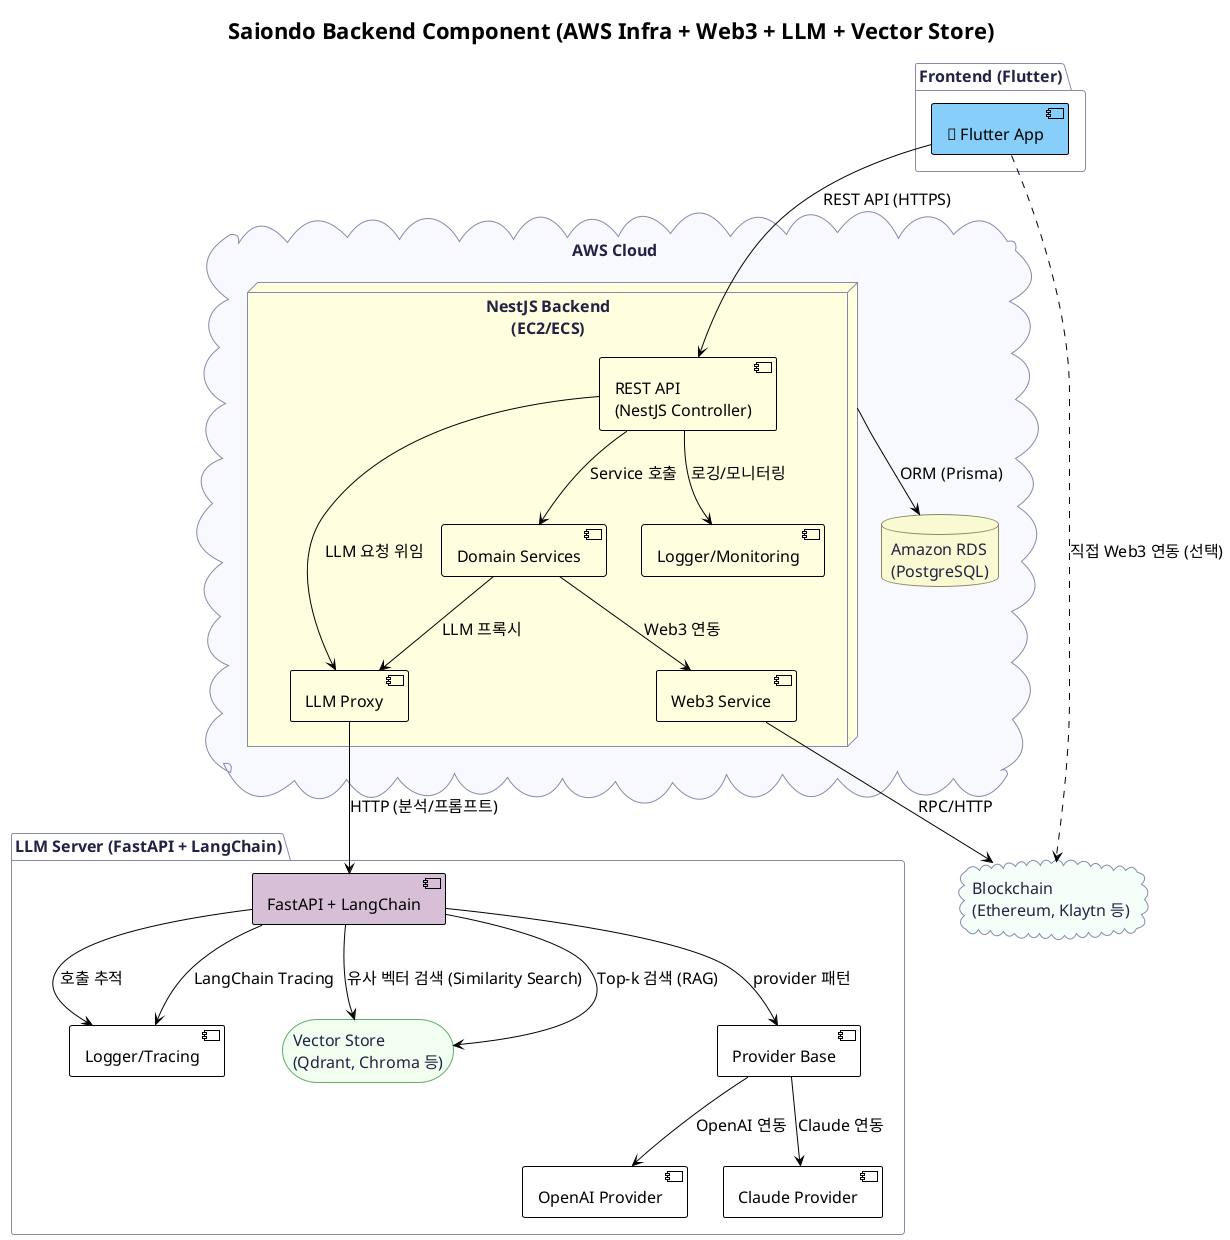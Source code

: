 @startuml
!theme plain
title Saiondo Backend Component (AWS Infra + Web3 + LLM + Vector Store)

skinparam defaultFontSize 16
skinparam package {
  BackgroundColor #FFFFFF
  BorderColor #8888AA
  FontColor #222244
}
skinparam cloud {
  BackgroundColor #F8F8FF
  BorderColor #8888AA
  FontColor #222244
}
skinparam database {
  BackgroundColor #FFFFF0
  BorderColor #888866
  FontColor #222244
}
skinparam storage {
  BackgroundColor #F8FFF8
  BorderColor #66AA66
  FontColor #222244
}
skinparam queue {
  BackgroundColor #FFF8FF
  BorderColor #AA66AA
  FontColor #222244
}
skinparam node {
  BackgroundColor #F8F8FF
  BorderColor #8888AA
  FontColor #222244
}

' === Frontend ===
package "Frontend (Flutter)" {
  [📱 Flutter App] as flutter #LightSkyBlue
}

' === AWS Cloud ===
cloud "AWS Cloud" as aws {
  node "NestJS Backend\n(EC2/ECS)" as backend #LightYellow {
    [REST API\n(NestJS Controller)] as api #LightYellow
    [Domain Services] as services #LightYellow
    [LLM Proxy] as llmproxy #LightYellow
    [Logger/Monitoring] as logger #LightYellow
    [Web3 Service] as web3svc #LightYellow

    api -down-> services : Service 호출
    services -down-> llmproxy : LLM 프록시
    api -down-> logger : 로깅/모니터링
    services -down-> web3svc : Web3 연동
  }

  database "Amazon RDS\n(PostgreSQL)" as db #LightGoldenRodYellow

  backend --> db : ORM (Prisma)
}

' === LLM Server ===
package "LLM Server (FastAPI + LangChain)" {
  [FastAPI + LangChain] as fastapi #Thistle
  [OpenAI Provider] as openai #White
  [Claude Provider] as claude #White
  [Provider Base] as base #White
  [Logger/Tracing] as tracing #White

  fastapi -down-> base : provider 패턴
  base -down-> openai : OpenAI 연동
  base -down-> claude : Claude 연동
  fastapi -down-> tracing : LangChain Tracing

  storage "Vector Store\n(Qdrant, Chroma 등)" as vectorstore #HoneyDew
  fastapi -right-> vectorstore : 유사 벡터 검색 (Similarity Search)
}

cloud "Blockchain\n(Ethereum, Klaytn 등)" as chain #MintCream

' === 데이터 흐름 (실선) ===
flutter -down-> api : REST API (HTTPS)
api -down-> llmproxy : LLM 요청 위임
llmproxy -down-> fastapi : HTTP (분석/프롬프트)
fastapi -right-> tracing : 호출 추적

' === Web3 연동 흐름 (실선) ===
web3svc -down-> chain : RPC/HTTP

' === (선택) Flutter App이 직접 Web3 연동하는 경우 (점선) ===
flutter ..right..> chain : 직접 Web3 연동 (선택)

' === 벡터 검색 흐름 (실선) ===
fastapi -down-> vectorstore : Top-k 검색 (RAG)

@enduml
